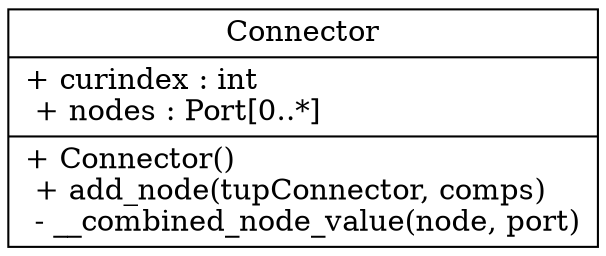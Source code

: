 digraph "classes" {
rankdir=BT
charset="utf-8"
"components.connector.Connector" [color="black", fontcolor="black", label="{Connector| + curindex : int\l + nodes : Port[0..*]\l| + Connector()\l + add_node(tupConnector, comps)\l - __combined_node_value(node, port)\l}", shape="record", style="solid"];
}
